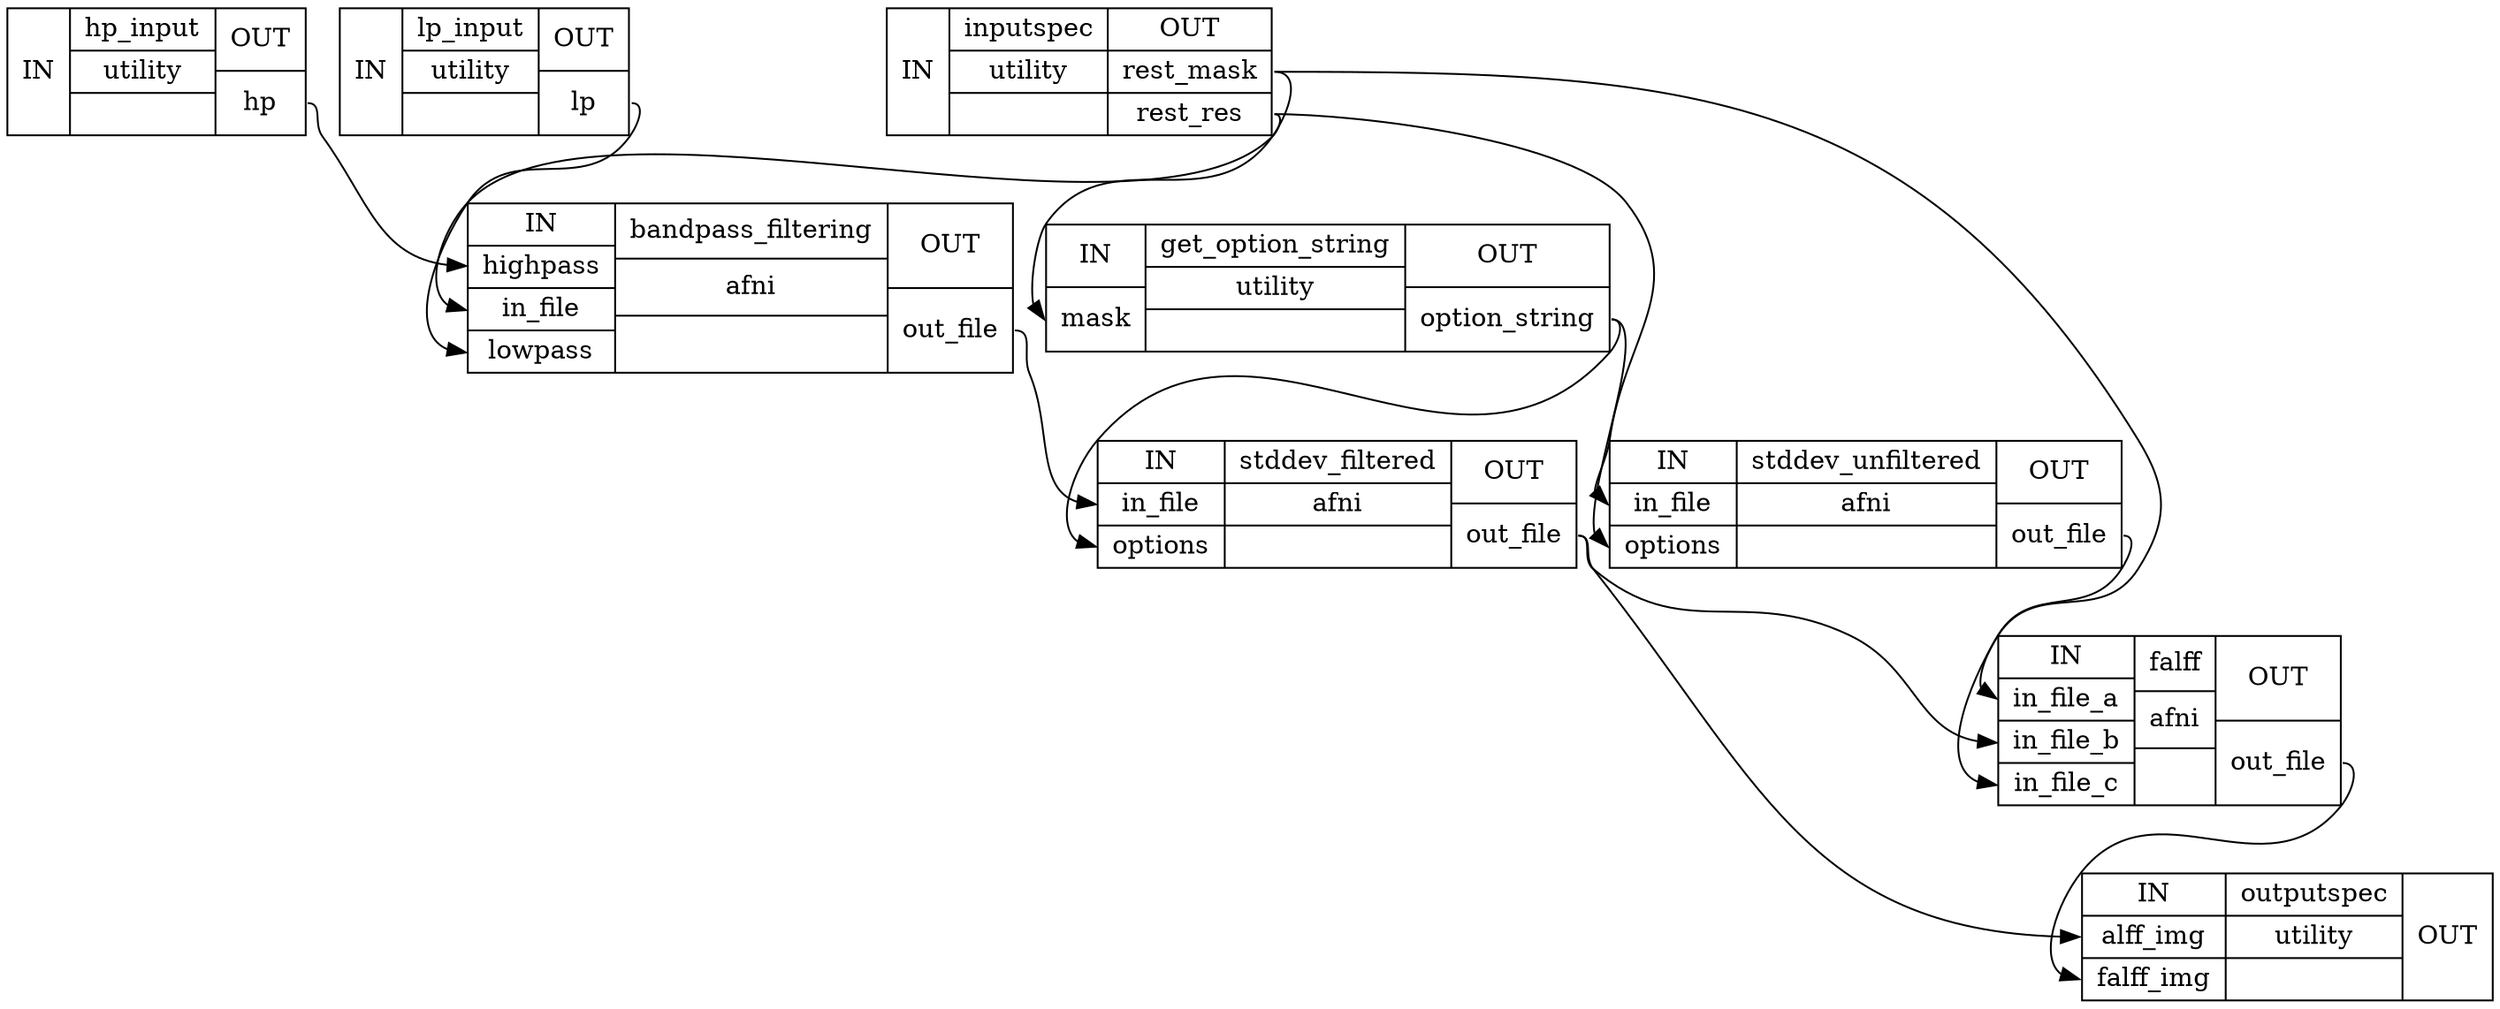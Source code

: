 digraph structs {
node [shape=record];
"alff_workflowhp_input" [label="{IN}|{ hp_input | utility |  }|{OUT|<outhp> hp}"];
"alff_workflowlp_input" [label="{IN}|{ lp_input | utility |  }|{OUT|<outlp> lp}"];
"alff_workflowinputspec" [label="{IN}|{ inputspec | utility |  }|{OUT|<outrestmask> rest_mask|<outrestres> rest_res}"];
"alff_workflowbandpass_filtering" [label="{IN|<inhighpass> highpass|<ininfile> in_file|<inlowpass> lowpass}|{ bandpass_filtering | afni |  }|{OUT|<outoutfile> out_file}"];
"alff_workflowget_option_string" [label="{IN|<inmask> mask}|{ get_option_string | utility |  }|{OUT|<outoptionstring> option_string}"];
"alff_workflowstddev_filtered" [label="{IN|<ininfile> in_file|<inoptions> options}|{ stddev_filtered | afni |  }|{OUT|<outoutfile> out_file}"];
"alff_workflowstddev_unfiltered" [label="{IN|<ininfile> in_file|<inoptions> options}|{ stddev_unfiltered | afni |  }|{OUT|<outoutfile> out_file}"];
"alff_workflowfalff" [label="{IN|<ininfilea> in_file_a|<ininfileb> in_file_b|<ininfilec> in_file_c}|{ falff | afni |  }|{OUT|<outoutfile> out_file}"];
"alff_workflowoutputspec" [label="{IN|<inalffimg> alff_img|<infalffimg> falff_img}|{ outputspec | utility |  }|{OUT}"];
"alff_workflowbandpass_filtering":"outoutfile":e -> "alff_workflowstddev_filtered":"ininfile":w;
"alff_workflowfalff":"outoutfile":e -> "alff_workflowoutputspec":"infalffimg":w;
"alff_workflowget_option_string":"outoptionstring":e -> "alff_workflowstddev_filtered":"inoptions":w;
"alff_workflowget_option_string":"outoptionstring":e -> "alff_workflowstddev_unfiltered":"inoptions":w;
"alff_workflowhp_input":"outhp":e -> "alff_workflowbandpass_filtering":"inhighpass":w;
"alff_workflowinputspec":"outrestmask":e -> "alff_workflowfalff":"ininfilea":w;
"alff_workflowinputspec":"outrestmask":e -> "alff_workflowget_option_string":"inmask":w;
"alff_workflowinputspec":"outrestres":e -> "alff_workflowbandpass_filtering":"ininfile":w;
"alff_workflowinputspec":"outrestres":e -> "alff_workflowstddev_unfiltered":"ininfile":w;
"alff_workflowlp_input":"outlp":e -> "alff_workflowbandpass_filtering":"inlowpass":w;
"alff_workflowstddev_filtered":"outoutfile":e -> "alff_workflowfalff":"ininfileb":w;
"alff_workflowstddev_filtered":"outoutfile":e -> "alff_workflowoutputspec":"inalffimg":w;
"alff_workflowstddev_unfiltered":"outoutfile":e -> "alff_workflowfalff":"ininfilec":w;
}